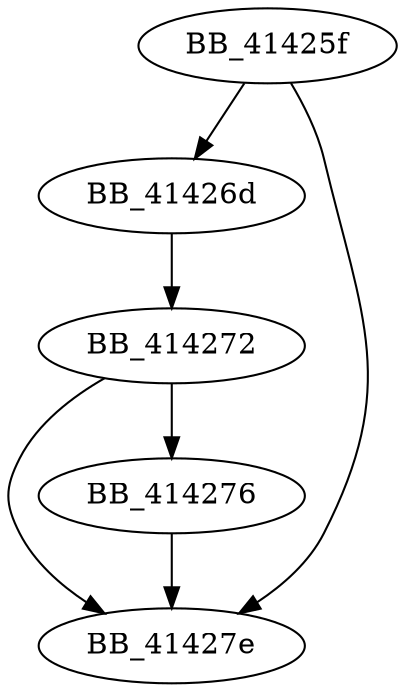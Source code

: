 DiGraph __Deletegloballocale{
BB_41425f->BB_41426d
BB_41425f->BB_41427e
BB_41426d->BB_414272
BB_414272->BB_414276
BB_414272->BB_41427e
BB_414276->BB_41427e
}
